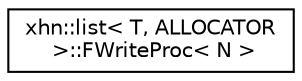 digraph "Graphical Class Hierarchy"
{
  edge [fontname="Helvetica",fontsize="10",labelfontname="Helvetica",labelfontsize="10"];
  node [fontname="Helvetica",fontsize="10",shape=record];
  rankdir="LR";
  Node1 [label="xhn::list\< T, ALLOCATOR\l \>::FWriteProc\< N \>",height=0.2,width=0.4,color="black", fillcolor="white", style="filled",URL="$structxhn_1_1list_1_1_f_write_proc.html"];
}
